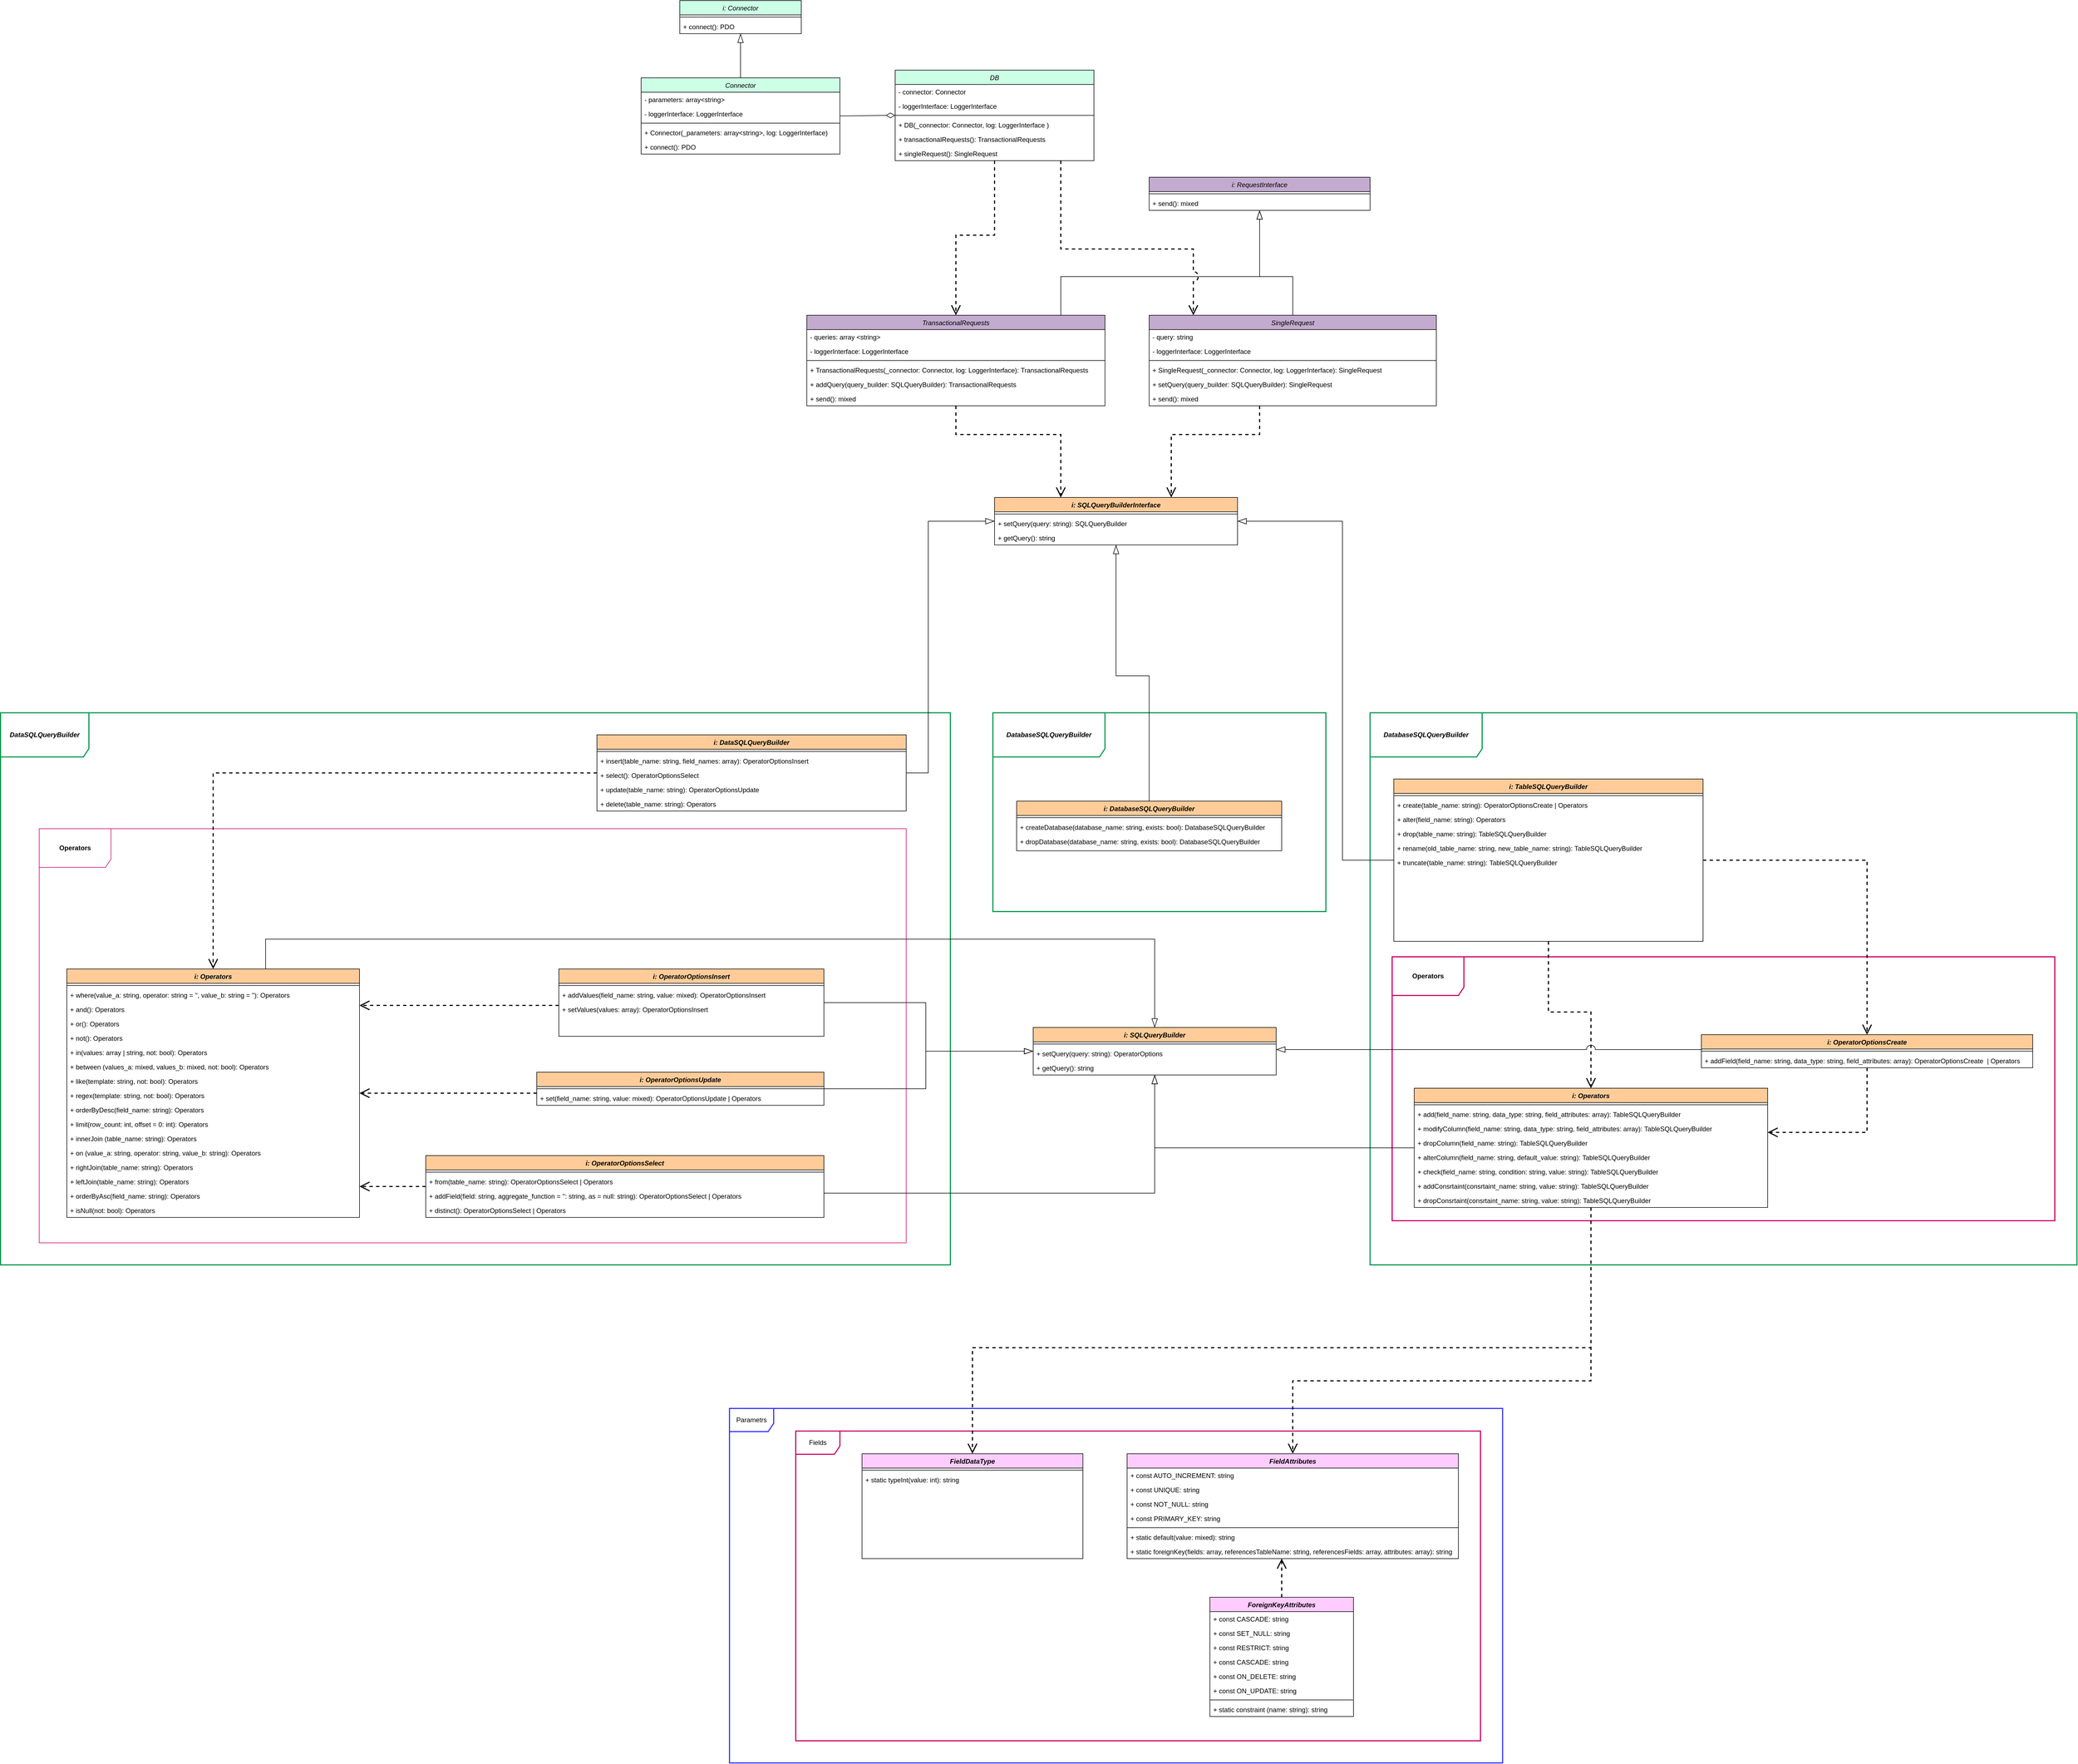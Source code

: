 <mxfile version="20.8.0" type="github">
  <diagram id="C5RBs43oDa-KdzZeNtuy" name="Page-1">
    <mxGraphModel dx="3878" dy="2407" grid="1" gridSize="10" guides="1" tooltips="1" connect="1" arrows="1" fold="1" page="1" pageScale="1" pageWidth="827" pageHeight="1169" math="0" shadow="0">
      <root>
        <mxCell id="WIyWlLk6GJQsqaUBKTNV-0" />
        <mxCell id="WIyWlLk6GJQsqaUBKTNV-1" parent="WIyWlLk6GJQsqaUBKTNV-0" />
        <mxCell id="WAiN5-q9JDeV7tkKnbZo-59" value="Parametrs" style="shape=umlFrame;whiteSpace=wrap;html=1;strokeColor=#3333FF;strokeWidth=2;width=80;height=42;" parent="WIyWlLk6GJQsqaUBKTNV-1" vertex="1">
          <mxGeometry x="-280" y="1900" width="1400" height="642" as="geometry" />
        </mxCell>
        <mxCell id="WAiN5-q9JDeV7tkKnbZo-60" value="Fields" style="shape=umlFrame;whiteSpace=wrap;html=1;strokeColor=#CC0066;strokeWidth=2;width=80;height=42;" parent="WIyWlLk6GJQsqaUBKTNV-1" vertex="1">
          <mxGeometry x="-160" y="1941" width="1240" height="561" as="geometry" />
        </mxCell>
        <mxCell id="WAiN5-q9JDeV7tkKnbZo-33" value="&lt;span style=&quot;font-style: italic; font-weight: 700;&quot;&gt;DatabaseSQLQueryBuilder&lt;/span&gt;" style="shape=umlFrame;whiteSpace=wrap;html=1;width=203;height=80;strokeWidth=2;strokeColor=#00994D;" parent="WIyWlLk6GJQsqaUBKTNV-1" vertex="1">
          <mxGeometry x="880" y="640" width="1280" height="1000" as="geometry" />
        </mxCell>
        <mxCell id="WAiN5-q9JDeV7tkKnbZo-46" value="&lt;b&gt;Operators&lt;/b&gt;" style="shape=umlFrame;whiteSpace=wrap;html=1;width=130;height=70;strokeWidth=2;strokeColor=#CC0066;" parent="WIyWlLk6GJQsqaUBKTNV-1" vertex="1">
          <mxGeometry x="920" y="1082" width="1200" height="478" as="geometry" />
        </mxCell>
        <mxCell id="WAiN5-q9JDeV7tkKnbZo-32" value="&lt;span style=&quot;font-style: italic; font-weight: 700;&quot;&gt;DatabaseSQLQueryBuilder&lt;/span&gt;" style="shape=umlFrame;whiteSpace=wrap;html=1;width=203;height=80;strokeWidth=2;strokeColor=#00994D;" parent="WIyWlLk6GJQsqaUBKTNV-1" vertex="1">
          <mxGeometry x="197" y="640" width="603" height="360" as="geometry" />
        </mxCell>
        <mxCell id="WAiN5-q9JDeV7tkKnbZo-31" value="&lt;span style=&quot;font-style: italic; font-weight: 700;&quot;&gt;DataSQLQueryBuilder&lt;/span&gt;" style="shape=umlFrame;whiteSpace=wrap;html=1;width=160;height=80;strokeWidth=2;strokeColor=#00994D;" parent="WIyWlLk6GJQsqaUBKTNV-1" vertex="1">
          <mxGeometry x="-1600" y="640" width="1720" height="1000" as="geometry" />
        </mxCell>
        <mxCell id="WAiN5-q9JDeV7tkKnbZo-30" value="&lt;b&gt;Operators&lt;/b&gt;" style="shape=umlFrame;whiteSpace=wrap;html=1;width=130;height=70;strokeWidth=1;strokeColor=#CC0066;" parent="WIyWlLk6GJQsqaUBKTNV-1" vertex="1">
          <mxGeometry x="-1530" y="850" width="1570" height="750" as="geometry" />
        </mxCell>
        <mxCell id="WAiN5-q9JDeV7tkKnbZo-80" style="edgeStyle=orthogonalEdgeStyle;rounded=0;jumpStyle=arc;jumpSize=16;orthogonalLoop=1;jettySize=auto;html=1;strokeColor=#000000;strokeWidth=1;endArrow=blockThin;endFill=0;endSize=14;" parent="WIyWlLk6GJQsqaUBKTNV-1" source="Jzhj4ECDjxH0V27W4Rqe-80" target="WAiN5-q9JDeV7tkKnbZo-76" edge="1">
          <mxGeometry x="1" y="-148" relative="1" as="geometry">
            <Array as="points">
              <mxPoint x="320" y="-150" />
              <mxPoint x="680" y="-150" />
            </Array>
            <mxPoint x="130" y="-78" as="offset" />
          </mxGeometry>
        </mxCell>
        <mxCell id="WAiN5-q9JDeV7tkKnbZo-114" style="edgeStyle=orthogonalEdgeStyle;rounded=0;jumpStyle=arc;jumpSize=16;orthogonalLoop=1;jettySize=auto;html=1;dashed=1;strokeColor=#000000;strokeWidth=2;endArrow=open;endFill=0;endSize=14;" parent="WIyWlLk6GJQsqaUBKTNV-1" source="Jzhj4ECDjxH0V27W4Rqe-80" target="Jzhj4ECDjxH0V27W4Rqe-112" edge="1">
          <mxGeometry relative="1" as="geometry">
            <Array as="points">
              <mxPoint x="130" y="136" />
              <mxPoint x="320" y="136" />
            </Array>
          </mxGeometry>
        </mxCell>
        <mxCell id="Jzhj4ECDjxH0V27W4Rqe-80" value="TransactionalRequests" style="swimlane;fontStyle=2;align=center;verticalAlign=top;childLayout=stackLayout;horizontal=1;startSize=26;horizontalStack=0;resizeParent=1;resizeLast=0;collapsible=1;marginBottom=0;rounded=0;shadow=0;strokeWidth=1;fillStyle=solid;fillColor=#C3ABD0;swimlaneFillColor=default;" parent="WIyWlLk6GJQsqaUBKTNV-1" vertex="1">
          <mxGeometry x="-140" y="-80" width="540" height="164" as="geometry">
            <mxRectangle x="230" y="140" width="160" height="26" as="alternateBounds" />
          </mxGeometry>
        </mxCell>
        <mxCell id="tA7eGr6Tu_hI6Z4IWmzg-4" value="- queries: array &lt;string&gt;" style="text;align=left;verticalAlign=top;spacingLeft=4;spacingRight=4;overflow=hidden;rotatable=0;points=[[0,0.5],[1,0.5]];portConstraint=eastwest;" vertex="1" parent="Jzhj4ECDjxH0V27W4Rqe-80">
          <mxGeometry y="26" width="540" height="26" as="geometry" />
        </mxCell>
        <mxCell id="tA7eGr6Tu_hI6Z4IWmzg-12" value="- loggerInterface: LoggerInterface " style="text;align=left;verticalAlign=top;spacingLeft=4;spacingRight=4;overflow=hidden;rotatable=0;points=[[0,0.5],[1,0.5]];portConstraint=eastwest;" vertex="1" parent="Jzhj4ECDjxH0V27W4Rqe-80">
          <mxGeometry y="52" width="540" height="26" as="geometry" />
        </mxCell>
        <mxCell id="Jzhj4ECDjxH0V27W4Rqe-82" value="" style="line;html=1;strokeWidth=1;align=left;verticalAlign=middle;spacingTop=-1;spacingLeft=3;spacingRight=3;rotatable=0;labelPosition=right;points=[];portConstraint=eastwest;" parent="Jzhj4ECDjxH0V27W4Rqe-80" vertex="1">
          <mxGeometry y="78" width="540" height="8" as="geometry" />
        </mxCell>
        <mxCell id="tA7eGr6Tu_hI6Z4IWmzg-2" value="+ TransactionalRequests(_connector: Connector, log: LoggerInterface): TransactionalRequests" style="text;align=left;verticalAlign=top;spacingLeft=4;spacingRight=4;overflow=hidden;rotatable=0;points=[[0,0.5],[1,0.5]];portConstraint=eastwest;" vertex="1" parent="Jzhj4ECDjxH0V27W4Rqe-80">
          <mxGeometry y="86" width="540" height="26" as="geometry" />
        </mxCell>
        <mxCell id="Jzhj4ECDjxH0V27W4Rqe-83" value="+ addQuery(query_builder: SQLQueryBuilder): TransactionalRequests" style="text;align=left;verticalAlign=top;spacingLeft=4;spacingRight=4;overflow=hidden;rotatable=0;points=[[0,0.5],[1,0.5]];portConstraint=eastwest;" parent="Jzhj4ECDjxH0V27W4Rqe-80" vertex="1">
          <mxGeometry y="112" width="540" height="26" as="geometry" />
        </mxCell>
        <mxCell id="tA7eGr6Tu_hI6Z4IWmzg-0" value="+ send(): mixed" style="text;align=left;verticalAlign=top;spacingLeft=4;spacingRight=4;overflow=hidden;rotatable=0;points=[[0,0.5],[1,0.5]];portConstraint=eastwest;" vertex="1" parent="Jzhj4ECDjxH0V27W4Rqe-80">
          <mxGeometry y="138" width="540" height="26" as="geometry" />
        </mxCell>
        <mxCell id="WAiN5-q9JDeV7tkKnbZo-81" style="edgeStyle=orthogonalEdgeStyle;rounded=0;jumpStyle=arc;jumpSize=16;orthogonalLoop=1;jettySize=auto;html=1;strokeColor=#000000;strokeWidth=1;endArrow=blockThin;endFill=0;endSize=14;" parent="WIyWlLk6GJQsqaUBKTNV-1" source="Jzhj4ECDjxH0V27W4Rqe-87" target="WAiN5-q9JDeV7tkKnbZo-76" edge="1">
          <mxGeometry relative="1" as="geometry">
            <Array as="points">
              <mxPoint x="740" y="-150" />
              <mxPoint x="680" y="-150" />
            </Array>
          </mxGeometry>
        </mxCell>
        <mxCell id="WAiN5-q9JDeV7tkKnbZo-115" style="edgeStyle=orthogonalEdgeStyle;rounded=0;jumpStyle=arc;jumpSize=16;orthogonalLoop=1;jettySize=auto;html=1;dashed=1;strokeColor=#000000;strokeWidth=2;endArrow=open;endFill=0;endSize=14;" parent="WIyWlLk6GJQsqaUBKTNV-1" source="Jzhj4ECDjxH0V27W4Rqe-87" target="Jzhj4ECDjxH0V27W4Rqe-112" edge="1">
          <mxGeometry relative="1" as="geometry">
            <Array as="points">
              <mxPoint x="680" y="136" />
              <mxPoint x="520" y="136" />
            </Array>
          </mxGeometry>
        </mxCell>
        <mxCell id="Jzhj4ECDjxH0V27W4Rqe-87" value="SingleRequest" style="swimlane;fontStyle=2;align=center;verticalAlign=top;childLayout=stackLayout;horizontal=1;startSize=26;horizontalStack=0;resizeParent=1;resizeLast=0;collapsible=1;marginBottom=0;rounded=0;shadow=0;strokeWidth=1;fillStyle=solid;fillColor=#C3ABD0;swimlaneFillColor=default;" parent="WIyWlLk6GJQsqaUBKTNV-1" vertex="1">
          <mxGeometry x="480" y="-80" width="520" height="164" as="geometry">
            <mxRectangle x="230" y="140" width="160" height="26" as="alternateBounds" />
          </mxGeometry>
        </mxCell>
        <mxCell id="tA7eGr6Tu_hI6Z4IWmzg-5" value="- query: string" style="text;align=left;verticalAlign=top;spacingLeft=4;spacingRight=4;overflow=hidden;rotatable=0;points=[[0,0.5],[1,0.5]];portConstraint=eastwest;" vertex="1" parent="Jzhj4ECDjxH0V27W4Rqe-87">
          <mxGeometry y="26" width="520" height="26" as="geometry" />
        </mxCell>
        <mxCell id="tA7eGr6Tu_hI6Z4IWmzg-13" value="- loggerInterface: LoggerInterface " style="text;align=left;verticalAlign=top;spacingLeft=4;spacingRight=4;overflow=hidden;rotatable=0;points=[[0,0.5],[1,0.5]];portConstraint=eastwest;" vertex="1" parent="Jzhj4ECDjxH0V27W4Rqe-87">
          <mxGeometry y="52" width="520" height="26" as="geometry" />
        </mxCell>
        <mxCell id="Jzhj4ECDjxH0V27W4Rqe-89" value="" style="line;html=1;strokeWidth=1;align=left;verticalAlign=middle;spacingTop=-1;spacingLeft=3;spacingRight=3;rotatable=0;labelPosition=right;points=[];portConstraint=eastwest;" parent="Jzhj4ECDjxH0V27W4Rqe-87" vertex="1">
          <mxGeometry y="78" width="520" height="8" as="geometry" />
        </mxCell>
        <mxCell id="tA7eGr6Tu_hI6Z4IWmzg-3" value="+ SingleRequest(_connector: Connector, log: LoggerInterface): SingleRequest" style="text;align=left;verticalAlign=top;spacingLeft=4;spacingRight=4;overflow=hidden;rotatable=0;points=[[0,0.5],[1,0.5]];portConstraint=eastwest;" vertex="1" parent="Jzhj4ECDjxH0V27W4Rqe-87">
          <mxGeometry y="86" width="520" height="26" as="geometry" />
        </mxCell>
        <mxCell id="Jzhj4ECDjxH0V27W4Rqe-90" value="+ setQuery(query_builder: SQLQueryBuilder): SingleRequest" style="text;align=left;verticalAlign=top;spacingLeft=4;spacingRight=4;overflow=hidden;rotatable=0;points=[[0,0.5],[1,0.5]];portConstraint=eastwest;" parent="Jzhj4ECDjxH0V27W4Rqe-87" vertex="1">
          <mxGeometry y="112" width="520" height="26" as="geometry" />
        </mxCell>
        <mxCell id="tA7eGr6Tu_hI6Z4IWmzg-1" value="+ send(): mixed" style="text;align=left;verticalAlign=top;spacingLeft=4;spacingRight=4;overflow=hidden;rotatable=0;points=[[0,0.5],[1,0.5]];portConstraint=eastwest;" vertex="1" parent="Jzhj4ECDjxH0V27W4Rqe-87">
          <mxGeometry y="138" width="520" height="26" as="geometry" />
        </mxCell>
        <mxCell id="WAiN5-q9JDeV7tkKnbZo-65" style="edgeStyle=orthogonalEdgeStyle;rounded=0;orthogonalLoop=1;jettySize=auto;html=1;strokeWidth=1;endArrow=blockThin;endFill=0;endSize=14;jumpStyle=arc;jumpSize=16;" parent="WIyWlLk6GJQsqaUBKTNV-1" source="Jzhj4ECDjxH0V27W4Rqe-106" target="Jzhj4ECDjxH0V27W4Rqe-112" edge="1">
          <mxGeometry relative="1" as="geometry">
            <Array as="points">
              <mxPoint x="80" y="749" />
              <mxPoint x="80" y="293" />
            </Array>
          </mxGeometry>
        </mxCell>
        <mxCell id="WAiN5-q9JDeV7tkKnbZo-99" style="edgeStyle=orthogonalEdgeStyle;rounded=0;jumpStyle=arc;jumpSize=16;orthogonalLoop=1;jettySize=auto;html=1;strokeColor=#000000;strokeWidth=2;endArrow=open;endFill=0;endSize=14;dashed=1;" parent="WIyWlLk6GJQsqaUBKTNV-1" source="Jzhj4ECDjxH0V27W4Rqe-106" target="btSzxbVB9oNvJOBYR2sH-74" edge="1">
          <mxGeometry relative="1" as="geometry" />
        </mxCell>
        <mxCell id="Jzhj4ECDjxH0V27W4Rqe-106" value="i: DataSQLQueryBuilder" style="swimlane;fontStyle=3;align=center;verticalAlign=top;childLayout=stackLayout;horizontal=1;startSize=26;horizontalStack=0;resizeParent=1;resizeLast=0;collapsible=1;marginBottom=0;rounded=0;shadow=0;strokeWidth=1;fillStyle=solid;fillColor=#FFCC99;swimlaneFillColor=default;" parent="WIyWlLk6GJQsqaUBKTNV-1" vertex="1">
          <mxGeometry x="-520" y="680" width="560" height="138" as="geometry">
            <mxRectangle x="230" y="140" width="160" height="26" as="alternateBounds" />
          </mxGeometry>
        </mxCell>
        <mxCell id="Jzhj4ECDjxH0V27W4Rqe-107" value="" style="line;html=1;strokeWidth=1;align=left;verticalAlign=middle;spacingTop=-1;spacingLeft=3;spacingRight=3;rotatable=0;labelPosition=right;points=[];portConstraint=eastwest;" parent="Jzhj4ECDjxH0V27W4Rqe-106" vertex="1">
          <mxGeometry y="26" width="560" height="8" as="geometry" />
        </mxCell>
        <mxCell id="btSzxbVB9oNvJOBYR2sH-99" value="+ insert(table_name: string, field_names: array): OperatorOptionsInsert" style="text;align=left;verticalAlign=top;spacingLeft=4;spacingRight=4;overflow=hidden;rotatable=0;points=[[0,0.5],[1,0.5]];portConstraint=eastwest;" parent="Jzhj4ECDjxH0V27W4Rqe-106" vertex="1">
          <mxGeometry y="34" width="560" height="26" as="geometry" />
        </mxCell>
        <mxCell id="Jzhj4ECDjxH0V27W4Rqe-109" value="+ select(): OperatorOptionsSelect" style="text;align=left;verticalAlign=top;spacingLeft=4;spacingRight=4;overflow=hidden;rotatable=0;points=[[0,0.5],[1,0.5]];portConstraint=eastwest;" parent="Jzhj4ECDjxH0V27W4Rqe-106" vertex="1">
          <mxGeometry y="60" width="560" height="26" as="geometry" />
        </mxCell>
        <mxCell id="btSzxbVB9oNvJOBYR2sH-103" value="+ update(table_name: string): OperatorOptionsUpdate" style="text;align=left;verticalAlign=top;spacingLeft=4;spacingRight=4;overflow=hidden;rotatable=0;points=[[0,0.5],[1,0.5]];portConstraint=eastwest;" parent="Jzhj4ECDjxH0V27W4Rqe-106" vertex="1">
          <mxGeometry y="86" width="560" height="26" as="geometry" />
        </mxCell>
        <mxCell id="Jzhj4ECDjxH0V27W4Rqe-111" value="+ delete(table_name: string): Operators" style="text;align=left;verticalAlign=top;spacingLeft=4;spacingRight=4;overflow=hidden;rotatable=0;points=[[0,0.5],[1,0.5]];portConstraint=eastwest;" parent="Jzhj4ECDjxH0V27W4Rqe-106" vertex="1">
          <mxGeometry y="112" width="560" height="26" as="geometry" />
        </mxCell>
        <mxCell id="Jzhj4ECDjxH0V27W4Rqe-112" value="i: SQLQueryBuilderInterface" style="swimlane;fontStyle=3;align=center;verticalAlign=top;childLayout=stackLayout;horizontal=1;startSize=26;horizontalStack=0;resizeParent=1;resizeLast=0;collapsible=1;marginBottom=0;rounded=0;shadow=0;strokeWidth=1;fillStyle=solid;fillColor=#FFCC99;swimlaneFillColor=default;" parent="WIyWlLk6GJQsqaUBKTNV-1" vertex="1">
          <mxGeometry x="200" y="250" width="440" height="86" as="geometry">
            <mxRectangle x="230" y="140" width="160" height="26" as="alternateBounds" />
          </mxGeometry>
        </mxCell>
        <mxCell id="Jzhj4ECDjxH0V27W4Rqe-113" value="" style="line;html=1;strokeWidth=1;align=left;verticalAlign=middle;spacingTop=-1;spacingLeft=3;spacingRight=3;rotatable=0;labelPosition=right;points=[];portConstraint=eastwest;" parent="Jzhj4ECDjxH0V27W4Rqe-112" vertex="1">
          <mxGeometry y="26" width="440" height="8" as="geometry" />
        </mxCell>
        <mxCell id="Jzhj4ECDjxH0V27W4Rqe-114" value="+ setQuery(query: string): SQLQueryBuilder" style="text;align=left;verticalAlign=top;spacingLeft=4;spacingRight=4;overflow=hidden;rotatable=0;points=[[0,0.5],[1,0.5]];portConstraint=eastwest;" parent="Jzhj4ECDjxH0V27W4Rqe-112" vertex="1">
          <mxGeometry y="34" width="440" height="26" as="geometry" />
        </mxCell>
        <mxCell id="Jzhj4ECDjxH0V27W4Rqe-115" value="+ getQuery(): string" style="text;align=left;verticalAlign=top;spacingLeft=4;spacingRight=4;overflow=hidden;rotatable=0;points=[[0,0.5],[1,0.5]];portConstraint=eastwest;" parent="Jzhj4ECDjxH0V27W4Rqe-112" vertex="1">
          <mxGeometry y="60" width="440" height="26" as="geometry" />
        </mxCell>
        <mxCell id="WAiN5-q9JDeV7tkKnbZo-71" style="edgeStyle=orthogonalEdgeStyle;rounded=0;jumpStyle=arc;jumpSize=16;orthogonalLoop=1;jettySize=auto;html=1;strokeColor=#000000;strokeWidth=1;endArrow=blockThin;endFill=0;endSize=14;" parent="WIyWlLk6GJQsqaUBKTNV-1" source="Jzhj4ECDjxH0V27W4Rqe-116" target="Jzhj4ECDjxH0V27W4Rqe-112" edge="1">
          <mxGeometry relative="1" as="geometry">
            <Array as="points">
              <mxPoint x="830" y="907" />
              <mxPoint x="830" y="293" />
            </Array>
          </mxGeometry>
        </mxCell>
        <mxCell id="WAiN5-q9JDeV7tkKnbZo-104" style="edgeStyle=orthogonalEdgeStyle;rounded=0;jumpStyle=arc;jumpSize=16;orthogonalLoop=1;jettySize=auto;html=1;dashed=1;strokeColor=#000000;strokeWidth=2;endArrow=open;endFill=0;endSize=14;" parent="WIyWlLk6GJQsqaUBKTNV-1" source="Jzhj4ECDjxH0V27W4Rqe-116" target="WAiN5-q9JDeV7tkKnbZo-47" edge="1">
          <mxGeometry relative="1" as="geometry">
            <Array as="points">
              <mxPoint x="1780" y="907" />
            </Array>
          </mxGeometry>
        </mxCell>
        <mxCell id="WAiN5-q9JDeV7tkKnbZo-105" style="edgeStyle=orthogonalEdgeStyle;rounded=0;jumpStyle=arc;jumpSize=16;orthogonalLoop=1;jettySize=auto;html=1;entryX=0.5;entryY=0;entryDx=0;entryDy=0;dashed=1;strokeColor=#000000;strokeWidth=2;endArrow=open;endFill=0;endSize=14;" parent="WIyWlLk6GJQsqaUBKTNV-1" source="Jzhj4ECDjxH0V27W4Rqe-116" target="WAiN5-q9JDeV7tkKnbZo-34" edge="1">
          <mxGeometry relative="1" as="geometry" />
        </mxCell>
        <mxCell id="Jzhj4ECDjxH0V27W4Rqe-116" value="i: TableSQLQueryBuilder" style="swimlane;fontStyle=3;align=center;verticalAlign=top;childLayout=stackLayout;horizontal=1;startSize=26;horizontalStack=0;resizeParent=1;resizeLast=0;collapsible=1;marginBottom=0;rounded=0;shadow=0;strokeWidth=1;fillStyle=solid;fillColor=#FFCC99;swimlaneFillColor=default;" parent="WIyWlLk6GJQsqaUBKTNV-1" vertex="1">
          <mxGeometry x="923" y="760" width="560" height="294" as="geometry">
            <mxRectangle x="230" y="140" width="160" height="26" as="alternateBounds" />
          </mxGeometry>
        </mxCell>
        <mxCell id="Jzhj4ECDjxH0V27W4Rqe-117" value="" style="line;html=1;strokeWidth=1;align=left;verticalAlign=middle;spacingTop=-1;spacingLeft=3;spacingRight=3;rotatable=0;labelPosition=right;points=[];portConstraint=eastwest;" parent="Jzhj4ECDjxH0V27W4Rqe-116" vertex="1">
          <mxGeometry y="26" width="560" height="8" as="geometry" />
        </mxCell>
        <mxCell id="Jzhj4ECDjxH0V27W4Rqe-118" value="+ create(table_name: string): OperatorOptionsCreate | Operators" style="text;align=left;verticalAlign=top;spacingLeft=4;spacingRight=4;overflow=hidden;rotatable=0;points=[[0,0.5],[1,0.5]];portConstraint=eastwest;" parent="Jzhj4ECDjxH0V27W4Rqe-116" vertex="1">
          <mxGeometry y="34" width="560" height="26" as="geometry" />
        </mxCell>
        <mxCell id="Jzhj4ECDjxH0V27W4Rqe-122" value="+ alter(field_name: string): Operators" style="text;align=left;verticalAlign=top;spacingLeft=4;spacingRight=4;overflow=hidden;rotatable=0;points=[[0,0.5],[1,0.5]];portConstraint=eastwest;" parent="Jzhj4ECDjxH0V27W4Rqe-116" vertex="1">
          <mxGeometry y="60" width="560" height="26" as="geometry" />
        </mxCell>
        <mxCell id="Jzhj4ECDjxH0V27W4Rqe-121" value="+ drop(table_name: string): TableSQLQueryBuilder" style="text;align=left;verticalAlign=top;spacingLeft=4;spacingRight=4;overflow=hidden;rotatable=0;points=[[0,0.5],[1,0.5]];portConstraint=eastwest;fillColor=none;" parent="Jzhj4ECDjxH0V27W4Rqe-116" vertex="1">
          <mxGeometry y="86" width="560" height="26" as="geometry" />
        </mxCell>
        <mxCell id="WAiN5-q9JDeV7tkKnbZo-51" value="+ rename(old_table_name: string, new_table_name: string): TableSQLQueryBuilder" style="text;align=left;verticalAlign=top;spacingLeft=4;spacingRight=4;overflow=hidden;rotatable=0;points=[[0,0.5],[1,0.5]];portConstraint=eastwest;fillColor=none;" parent="Jzhj4ECDjxH0V27W4Rqe-116" vertex="1">
          <mxGeometry y="112" width="560" height="26" as="geometry" />
        </mxCell>
        <mxCell id="Jzhj4ECDjxH0V27W4Rqe-120" value="+ truncate(table_name: string): TableSQLQueryBuilder" style="text;align=left;verticalAlign=top;spacingLeft=4;spacingRight=4;overflow=hidden;rotatable=0;points=[[0,0.5],[1,0.5]];portConstraint=eastwest;" parent="Jzhj4ECDjxH0V27W4Rqe-116" vertex="1">
          <mxGeometry y="138" width="560" height="26" as="geometry" />
        </mxCell>
        <mxCell id="WAiN5-q9JDeV7tkKnbZo-70" style="edgeStyle=orthogonalEdgeStyle;rounded=0;jumpStyle=arc;jumpSize=16;orthogonalLoop=1;jettySize=auto;html=1;strokeColor=#000000;strokeWidth=1;endArrow=blockThin;endFill=0;endSize=14;" parent="WIyWlLk6GJQsqaUBKTNV-1" source="Jzhj4ECDjxH0V27W4Rqe-128" target="Jzhj4ECDjxH0V27W4Rqe-112" edge="1">
          <mxGeometry relative="1" as="geometry" />
        </mxCell>
        <mxCell id="Jzhj4ECDjxH0V27W4Rqe-128" value="i: DatabaseSQLQueryBuilder" style="swimlane;fontStyle=3;align=center;verticalAlign=top;childLayout=stackLayout;horizontal=1;startSize=26;horizontalStack=0;resizeParent=1;resizeLast=0;collapsible=1;marginBottom=0;rounded=0;shadow=0;strokeWidth=1;fillStyle=solid;fillColor=#FFCC99;swimlaneFillColor=default;" parent="WIyWlLk6GJQsqaUBKTNV-1" vertex="1">
          <mxGeometry x="240" y="800" width="480" height="90" as="geometry">
            <mxRectangle x="230" y="140" width="160" height="26" as="alternateBounds" />
          </mxGeometry>
        </mxCell>
        <mxCell id="Jzhj4ECDjxH0V27W4Rqe-129" value="" style="line;html=1;strokeWidth=1;align=left;verticalAlign=middle;spacingTop=-1;spacingLeft=3;spacingRight=3;rotatable=0;labelPosition=right;points=[];portConstraint=eastwest;" parent="Jzhj4ECDjxH0V27W4Rqe-128" vertex="1">
          <mxGeometry y="26" width="480" height="8" as="geometry" />
        </mxCell>
        <mxCell id="Jzhj4ECDjxH0V27W4Rqe-130" value="+ createDatabase(database_name: string, exists: bool): DatabaseSQLQueryBuilder" style="text;align=left;verticalAlign=top;spacingLeft=4;spacingRight=4;overflow=hidden;rotatable=0;points=[[0,0.5],[1,0.5]];portConstraint=eastwest;" parent="Jzhj4ECDjxH0V27W4Rqe-128" vertex="1">
          <mxGeometry y="34" width="480" height="26" as="geometry" />
        </mxCell>
        <mxCell id="Jzhj4ECDjxH0V27W4Rqe-131" value="+ dropDatabase(database_name: string, exists: bool): DatabaseSQLQueryBuilder" style="text;align=left;verticalAlign=top;spacingLeft=4;spacingRight=4;overflow=hidden;rotatable=0;points=[[0,0.5],[1,0.5]];portConstraint=eastwest;" parent="Jzhj4ECDjxH0V27W4Rqe-128" vertex="1">
          <mxGeometry y="60" width="480" height="26" as="geometry" />
        </mxCell>
        <mxCell id="Jzhj4ECDjxH0V27W4Rqe-132" value="FieldAttributes" style="swimlane;fontStyle=3;align=center;verticalAlign=top;childLayout=stackLayout;horizontal=1;startSize=26;horizontalStack=0;resizeParent=1;resizeLast=0;collapsible=1;marginBottom=0;rounded=0;shadow=0;strokeWidth=1;fillStyle=solid;fillColor=#FFCCFF;swimlaneFillColor=default;" parent="WIyWlLk6GJQsqaUBKTNV-1" vertex="1">
          <mxGeometry x="440" y="1982" width="600" height="190" as="geometry">
            <mxRectangle x="230" y="140" width="160" height="26" as="alternateBounds" />
          </mxGeometry>
        </mxCell>
        <mxCell id="Jzhj4ECDjxH0V27W4Rqe-133" value="+ const AUTO_INCREMENT: string" style="text;align=left;verticalAlign=top;spacingLeft=4;spacingRight=4;overflow=hidden;rotatable=0;points=[[0,0.5],[1,0.5]];portConstraint=eastwest;" parent="Jzhj4ECDjxH0V27W4Rqe-132" vertex="1">
          <mxGeometry y="26" width="600" height="26" as="geometry" />
        </mxCell>
        <mxCell id="Jzhj4ECDjxH0V27W4Rqe-134" value="+ const UNIQUE: string" style="text;align=left;verticalAlign=top;spacingLeft=4;spacingRight=4;overflow=hidden;rotatable=0;points=[[0,0.5],[1,0.5]];portConstraint=eastwest;" parent="Jzhj4ECDjxH0V27W4Rqe-132" vertex="1">
          <mxGeometry y="52" width="600" height="26" as="geometry" />
        </mxCell>
        <mxCell id="Jzhj4ECDjxH0V27W4Rqe-135" value="+ const NOT_NULL: string" style="text;align=left;verticalAlign=top;spacingLeft=4;spacingRight=4;overflow=hidden;rotatable=0;points=[[0,0.5],[1,0.5]];portConstraint=eastwest;" parent="Jzhj4ECDjxH0V27W4Rqe-132" vertex="1">
          <mxGeometry y="78" width="600" height="26" as="geometry" />
        </mxCell>
        <mxCell id="Jzhj4ECDjxH0V27W4Rqe-136" value="+ const PRIMARY_KEY: string" style="text;align=left;verticalAlign=top;spacingLeft=4;spacingRight=4;overflow=hidden;rotatable=0;points=[[0,0.5],[1,0.5]];portConstraint=eastwest;" parent="Jzhj4ECDjxH0V27W4Rqe-132" vertex="1">
          <mxGeometry y="104" width="600" height="26" as="geometry" />
        </mxCell>
        <mxCell id="Jzhj4ECDjxH0V27W4Rqe-137" value="" style="line;html=1;strokeWidth=1;align=left;verticalAlign=middle;spacingTop=-1;spacingLeft=3;spacingRight=3;rotatable=0;labelPosition=right;points=[];portConstraint=eastwest;" parent="Jzhj4ECDjxH0V27W4Rqe-132" vertex="1">
          <mxGeometry y="130" width="600" height="8" as="geometry" />
        </mxCell>
        <mxCell id="Jzhj4ECDjxH0V27W4Rqe-138" value="+ static default(value: mixed): string" style="text;align=left;verticalAlign=top;spacingLeft=4;spacingRight=4;overflow=hidden;rotatable=0;points=[[0,0.5],[1,0.5]];portConstraint=eastwest;" parent="Jzhj4ECDjxH0V27W4Rqe-132" vertex="1">
          <mxGeometry y="138" width="600" height="26" as="geometry" />
        </mxCell>
        <mxCell id="btSzxbVB9oNvJOBYR2sH-6" value="+ static foreignKey(fields: array, referencesTableName: string, referencesFields: array, attributes: array): string" style="text;align=left;verticalAlign=top;spacingLeft=4;spacingRight=4;overflow=hidden;rotatable=0;points=[[0,0.5],[1,0.5]];portConstraint=eastwest;" parent="Jzhj4ECDjxH0V27W4Rqe-132" vertex="1">
          <mxGeometry y="164" width="600" height="26" as="geometry" />
        </mxCell>
        <mxCell id="Jzhj4ECDjxH0V27W4Rqe-139" value="FieldDataType" style="swimlane;fontStyle=3;align=center;verticalAlign=top;childLayout=stackLayout;horizontal=1;startSize=26;horizontalStack=0;resizeParent=1;resizeLast=0;collapsible=1;marginBottom=0;rounded=0;shadow=0;strokeWidth=1;fillStyle=solid;fillColor=#FFCCFF;swimlaneFillColor=default;" parent="WIyWlLk6GJQsqaUBKTNV-1" vertex="1">
          <mxGeometry x="-40" y="1982" width="400" height="190" as="geometry">
            <mxRectangle x="230" y="140" width="160" height="26" as="alternateBounds" />
          </mxGeometry>
        </mxCell>
        <mxCell id="Jzhj4ECDjxH0V27W4Rqe-140" value="" style="line;html=1;strokeWidth=1;align=left;verticalAlign=middle;spacingTop=-1;spacingLeft=3;spacingRight=3;rotatable=0;labelPosition=right;points=[];portConstraint=eastwest;" parent="Jzhj4ECDjxH0V27W4Rqe-139" vertex="1">
          <mxGeometry y="26" width="400" height="8" as="geometry" />
        </mxCell>
        <mxCell id="Jzhj4ECDjxH0V27W4Rqe-141" value="+ static typeInt(value: int): string" style="text;align=left;verticalAlign=top;spacingLeft=4;spacingRight=4;overflow=hidden;rotatable=0;points=[[0,0.5],[1,0.5]];portConstraint=eastwest;" parent="Jzhj4ECDjxH0V27W4Rqe-139" vertex="1">
          <mxGeometry y="34" width="400" height="26" as="geometry" />
        </mxCell>
        <mxCell id="btSzxbVB9oNvJOBYR2sH-25" style="edgeStyle=orthogonalEdgeStyle;rounded=0;jumpSize=6;orthogonalLoop=1;jettySize=auto;html=1;dashed=1;strokeWidth=2;endArrow=open;endFill=0;endSize=14;targetPerimeterSpacing=0;" parent="WIyWlLk6GJQsqaUBKTNV-1" source="btSzxbVB9oNvJOBYR2sH-8" target="Jzhj4ECDjxH0V27W4Rqe-132" edge="1">
          <mxGeometry relative="1" as="geometry">
            <Array as="points">
              <mxPoint x="710" y="1992" />
              <mxPoint x="710" y="1992" />
            </Array>
          </mxGeometry>
        </mxCell>
        <mxCell id="btSzxbVB9oNvJOBYR2sH-8" value="ForeignKeyAttributes" style="swimlane;fontStyle=3;align=center;verticalAlign=top;childLayout=stackLayout;horizontal=1;startSize=26;horizontalStack=0;resizeParent=1;resizeLast=0;collapsible=1;marginBottom=0;rounded=0;shadow=0;strokeWidth=1;fillStyle=solid;fillColor=#FFCCFF;swimlaneFillColor=default;" parent="WIyWlLk6GJQsqaUBKTNV-1" vertex="1">
          <mxGeometry x="590" y="2242" width="260" height="216" as="geometry">
            <mxRectangle x="230" y="140" width="160" height="26" as="alternateBounds" />
          </mxGeometry>
        </mxCell>
        <mxCell id="btSzxbVB9oNvJOBYR2sH-22" value="+ const CASCADE: string" style="text;align=left;verticalAlign=top;spacingLeft=4;spacingRight=4;overflow=hidden;rotatable=0;points=[[0,0.5],[1,0.5]];portConstraint=eastwest;" parent="btSzxbVB9oNvJOBYR2sH-8" vertex="1">
          <mxGeometry y="26" width="260" height="26" as="geometry" />
        </mxCell>
        <mxCell id="btSzxbVB9oNvJOBYR2sH-20" value="+ const SET_NULL: string" style="text;align=left;verticalAlign=top;spacingLeft=4;spacingRight=4;overflow=hidden;rotatable=0;points=[[0,0.5],[1,0.5]];portConstraint=eastwest;" parent="btSzxbVB9oNvJOBYR2sH-8" vertex="1">
          <mxGeometry y="52" width="260" height="26" as="geometry" />
        </mxCell>
        <mxCell id="btSzxbVB9oNvJOBYR2sH-21" value="+ const RESTRICT: string" style="text;align=left;verticalAlign=top;spacingLeft=4;spacingRight=4;overflow=hidden;rotatable=0;points=[[0,0.5],[1,0.5]];portConstraint=eastwest;" parent="btSzxbVB9oNvJOBYR2sH-8" vertex="1">
          <mxGeometry y="78" width="260" height="26" as="geometry" />
        </mxCell>
        <mxCell id="btSzxbVB9oNvJOBYR2sH-19" value="+ const CASCADE: string" style="text;align=left;verticalAlign=top;spacingLeft=4;spacingRight=4;overflow=hidden;rotatable=0;points=[[0,0.5],[1,0.5]];portConstraint=eastwest;" parent="btSzxbVB9oNvJOBYR2sH-8" vertex="1">
          <mxGeometry y="104" width="260" height="26" as="geometry" />
        </mxCell>
        <mxCell id="btSzxbVB9oNvJOBYR2sH-17" value="+ const ON_DELETE: string" style="text;align=left;verticalAlign=top;spacingLeft=4;spacingRight=4;overflow=hidden;rotatable=0;points=[[0,0.5],[1,0.5]];portConstraint=eastwest;" parent="btSzxbVB9oNvJOBYR2sH-8" vertex="1">
          <mxGeometry y="130" width="260" height="26" as="geometry" />
        </mxCell>
        <mxCell id="btSzxbVB9oNvJOBYR2sH-26" value="+ const ON_UPDATE: string" style="text;align=left;verticalAlign=top;spacingLeft=4;spacingRight=4;overflow=hidden;rotatable=0;points=[[0,0.5],[1,0.5]];portConstraint=eastwest;" parent="btSzxbVB9oNvJOBYR2sH-8" vertex="1">
          <mxGeometry y="156" width="260" height="26" as="geometry" />
        </mxCell>
        <mxCell id="btSzxbVB9oNvJOBYR2sH-13" value="" style="line;html=1;strokeWidth=1;align=left;verticalAlign=middle;spacingTop=-1;spacingLeft=3;spacingRight=3;rotatable=0;labelPosition=right;points=[];portConstraint=eastwest;" parent="btSzxbVB9oNvJOBYR2sH-8" vertex="1">
          <mxGeometry y="182" width="260" height="8" as="geometry" />
        </mxCell>
        <mxCell id="btSzxbVB9oNvJOBYR2sH-16" value="+ static constraint (name: string): string" style="text;align=left;verticalAlign=top;spacingLeft=4;spacingRight=4;overflow=hidden;rotatable=0;points=[[0,0.5],[1,0.5]];portConstraint=eastwest;" parent="btSzxbVB9oNvJOBYR2sH-8" vertex="1">
          <mxGeometry y="190" width="260" height="26" as="geometry" />
        </mxCell>
        <mxCell id="WAiN5-q9JDeV7tkKnbZo-138" style="edgeStyle=orthogonalEdgeStyle;rounded=0;jumpStyle=arc;jumpSize=16;orthogonalLoop=1;jettySize=auto;html=1;strokeColor=#000000;strokeWidth=2;endArrow=open;endFill=0;endSize=14;dashed=1;" parent="WIyWlLk6GJQsqaUBKTNV-1" source="btSzxbVB9oNvJOBYR2sH-29" target="Jzhj4ECDjxH0V27W4Rqe-80" edge="1">
          <mxGeometry relative="1" as="geometry" />
        </mxCell>
        <mxCell id="WAiN5-q9JDeV7tkKnbZo-139" style="edgeStyle=orthogonalEdgeStyle;rounded=0;jumpStyle=arc;jumpSize=16;orthogonalLoop=1;jettySize=auto;html=1;dashed=1;strokeColor=#000000;strokeWidth=2;endArrow=open;endFill=0;endSize=14;" parent="WIyWlLk6GJQsqaUBKTNV-1" source="btSzxbVB9oNvJOBYR2sH-29" target="Jzhj4ECDjxH0V27W4Rqe-87" edge="1">
          <mxGeometry relative="1" as="geometry">
            <Array as="points">
              <mxPoint x="320" y="-200" />
              <mxPoint x="560" y="-200" />
            </Array>
          </mxGeometry>
        </mxCell>
        <mxCell id="btSzxbVB9oNvJOBYR2sH-29" value="DB" style="swimlane;fontStyle=2;align=center;verticalAlign=top;childLayout=stackLayout;horizontal=1;startSize=26;horizontalStack=0;resizeParent=1;resizeLast=0;collapsible=1;marginBottom=0;rounded=0;shadow=0;strokeWidth=1;fillStyle=solid;fillColor=#CCFFE6;swimlaneFillColor=default;" parent="WIyWlLk6GJQsqaUBKTNV-1" vertex="1">
          <mxGeometry x="20" y="-524" width="360" height="164" as="geometry">
            <mxRectangle x="230" y="140" width="160" height="26" as="alternateBounds" />
          </mxGeometry>
        </mxCell>
        <mxCell id="btSzxbVB9oNvJOBYR2sH-30" value="- connector: Connector" style="text;align=left;verticalAlign=top;spacingLeft=4;spacingRight=4;overflow=hidden;rotatable=0;points=[[0,0.5],[1,0.5]];portConstraint=eastwest;" parent="btSzxbVB9oNvJOBYR2sH-29" vertex="1">
          <mxGeometry y="26" width="360" height="26" as="geometry" />
        </mxCell>
        <mxCell id="btSzxbVB9oNvJOBYR2sH-31" value="- loggerInterface: LoggerInterface " style="text;align=left;verticalAlign=top;spacingLeft=4;spacingRight=4;overflow=hidden;rotatable=0;points=[[0,0.5],[1,0.5]];portConstraint=eastwest;" parent="btSzxbVB9oNvJOBYR2sH-29" vertex="1">
          <mxGeometry y="52" width="360" height="26" as="geometry" />
        </mxCell>
        <mxCell id="btSzxbVB9oNvJOBYR2sH-33" value="" style="line;html=1;strokeWidth=1;align=left;verticalAlign=middle;spacingTop=-1;spacingLeft=3;spacingRight=3;rotatable=0;labelPosition=right;points=[];portConstraint=eastwest;" parent="btSzxbVB9oNvJOBYR2sH-29" vertex="1">
          <mxGeometry y="78" width="360" height="8" as="geometry" />
        </mxCell>
        <mxCell id="btSzxbVB9oNvJOBYR2sH-34" value="+ DB(_connector: Connector, log: LoggerInterface )" style="text;align=left;verticalAlign=top;spacingLeft=4;spacingRight=4;overflow=hidden;rotatable=0;points=[[0,0.5],[1,0.5]];portConstraint=eastwest;" parent="btSzxbVB9oNvJOBYR2sH-29" vertex="1">
          <mxGeometry y="86" width="360" height="26" as="geometry" />
        </mxCell>
        <mxCell id="btSzxbVB9oNvJOBYR2sH-72" value="+ transactionalRequests(): TransactionalRequests" style="text;align=left;verticalAlign=top;spacingLeft=4;spacingRight=4;overflow=hidden;rotatable=0;points=[[0,0.5],[1,0.5]];portConstraint=eastwest;" parent="btSzxbVB9oNvJOBYR2sH-29" vertex="1">
          <mxGeometry y="112" width="360" height="26" as="geometry" />
        </mxCell>
        <mxCell id="btSzxbVB9oNvJOBYR2sH-51" value="+ singleRequest(): SingleRequest" style="text;align=left;verticalAlign=top;spacingLeft=4;spacingRight=4;overflow=hidden;rotatable=0;points=[[0,0.5],[1,0.5]];portConstraint=eastwest;" parent="btSzxbVB9oNvJOBYR2sH-29" vertex="1">
          <mxGeometry y="138" width="360" height="26" as="geometry" />
        </mxCell>
        <mxCell id="WAiN5-q9JDeV7tkKnbZo-116" style="edgeStyle=orthogonalEdgeStyle;rounded=0;jumpStyle=arc;jumpSize=16;orthogonalLoop=1;jettySize=auto;html=1;strokeColor=#000000;strokeWidth=1;endArrow=diamondThin;endFill=0;endSize=14;" parent="WIyWlLk6GJQsqaUBKTNV-1" source="tA7eGr6Tu_hI6Z4IWmzg-6" target="btSzxbVB9oNvJOBYR2sH-29" edge="1">
          <mxGeometry relative="1" as="geometry" />
        </mxCell>
        <mxCell id="btSzxbVB9oNvJOBYR2sH-41" value="i: Connector" style="swimlane;fontStyle=2;align=center;verticalAlign=top;childLayout=stackLayout;horizontal=1;startSize=26;horizontalStack=0;resizeParent=1;resizeLast=0;collapsible=1;marginBottom=0;rounded=0;shadow=0;strokeWidth=1;fillStyle=solid;fillColor=#CCFFE6;swimlaneFillColor=default;" parent="WIyWlLk6GJQsqaUBKTNV-1" vertex="1">
          <mxGeometry x="-370" y="-650" width="220" height="60" as="geometry">
            <mxRectangle x="230" y="140" width="160" height="26" as="alternateBounds" />
          </mxGeometry>
        </mxCell>
        <mxCell id="btSzxbVB9oNvJOBYR2sH-44" value="" style="line;html=1;strokeWidth=1;align=left;verticalAlign=middle;spacingTop=-1;spacingLeft=3;spacingRight=3;rotatable=0;labelPosition=right;points=[];portConstraint=eastwest;" parent="btSzxbVB9oNvJOBYR2sH-41" vertex="1">
          <mxGeometry y="26" width="220" height="8" as="geometry" />
        </mxCell>
        <mxCell id="btSzxbVB9oNvJOBYR2sH-45" value="+ connect(): PDO" style="text;align=left;verticalAlign=top;spacingLeft=4;spacingRight=4;overflow=hidden;rotatable=0;points=[[0,0.5],[1,0.5]];portConstraint=eastwest;" parent="btSzxbVB9oNvJOBYR2sH-41" vertex="1">
          <mxGeometry y="34" width="220" height="26" as="geometry" />
        </mxCell>
        <mxCell id="WAiN5-q9JDeV7tkKnbZo-122" style="edgeStyle=orthogonalEdgeStyle;rounded=0;jumpStyle=arc;jumpSize=16;orthogonalLoop=1;jettySize=auto;html=1;strokeColor=#000000;strokeWidth=1;endArrow=blockThin;endFill=0;endSize=14;" parent="WIyWlLk6GJQsqaUBKTNV-1" source="btSzxbVB9oNvJOBYR2sH-74" target="WAiN5-q9JDeV7tkKnbZo-118" edge="1">
          <mxGeometry relative="1" as="geometry">
            <Array as="points">
              <mxPoint x="-1120" y="1050" />
              <mxPoint x="490" y="1050" />
            </Array>
          </mxGeometry>
        </mxCell>
        <mxCell id="btSzxbVB9oNvJOBYR2sH-74" value="i: Operators" style="swimlane;fontStyle=3;align=center;verticalAlign=top;childLayout=stackLayout;horizontal=1;startSize=26;horizontalStack=0;resizeParent=1;resizeLast=0;collapsible=1;marginBottom=0;rounded=0;shadow=0;strokeWidth=1;fillStyle=solid;fillColor=#FFCC99;swimlaneFillColor=default;" parent="WIyWlLk6GJQsqaUBKTNV-1" vertex="1">
          <mxGeometry x="-1480" y="1104" width="530" height="450" as="geometry">
            <mxRectangle x="230" y="140" width="160" height="26" as="alternateBounds" />
          </mxGeometry>
        </mxCell>
        <mxCell id="btSzxbVB9oNvJOBYR2sH-75" value="" style="line;html=1;strokeWidth=1;align=left;verticalAlign=middle;spacingTop=-1;spacingLeft=3;spacingRight=3;rotatable=0;labelPosition=right;points=[];portConstraint=eastwest;" parent="btSzxbVB9oNvJOBYR2sH-74" vertex="1">
          <mxGeometry y="26" width="530" height="8" as="geometry" />
        </mxCell>
        <mxCell id="btSzxbVB9oNvJOBYR2sH-108" value="+ where(value_a: string, operator: string = &#39;&#39;, value_b: string = &#39;&#39;): Operators" style="text;align=left;verticalAlign=top;spacingLeft=4;spacingRight=4;overflow=hidden;rotatable=0;points=[[0,0.5],[1,0.5]];portConstraint=eastwest;" parent="btSzxbVB9oNvJOBYR2sH-74" vertex="1">
          <mxGeometry y="34" width="530" height="26" as="geometry" />
        </mxCell>
        <mxCell id="btSzxbVB9oNvJOBYR2sH-60" value="+ and(): Operators" style="text;align=left;verticalAlign=top;spacingLeft=4;spacingRight=4;overflow=hidden;rotatable=0;points=[[0,0.5],[1,0.5]];portConstraint=eastwest;" parent="btSzxbVB9oNvJOBYR2sH-74" vertex="1">
          <mxGeometry y="60" width="530" height="26" as="geometry" />
        </mxCell>
        <mxCell id="btSzxbVB9oNvJOBYR2sH-61" value="+ or(): Operators" style="text;align=left;verticalAlign=top;spacingLeft=4;spacingRight=4;overflow=hidden;rotatable=0;points=[[0,0.5],[1,0.5]];portConstraint=eastwest;" parent="btSzxbVB9oNvJOBYR2sH-74" vertex="1">
          <mxGeometry y="86" width="530" height="26" as="geometry" />
        </mxCell>
        <mxCell id="btSzxbVB9oNvJOBYR2sH-62" value="+ not(): Operators" style="text;align=left;verticalAlign=top;spacingLeft=4;spacingRight=4;overflow=hidden;rotatable=0;points=[[0,0.5],[1,0.5]];portConstraint=eastwest;" parent="btSzxbVB9oNvJOBYR2sH-74" vertex="1">
          <mxGeometry y="112" width="530" height="26" as="geometry" />
        </mxCell>
        <mxCell id="btSzxbVB9oNvJOBYR2sH-65" value="+ in(values: array | string, not: bool): Operators" style="text;align=left;verticalAlign=top;spacingLeft=4;spacingRight=4;overflow=hidden;rotatable=0;points=[[0,0.5],[1,0.5]];portConstraint=eastwest;" parent="btSzxbVB9oNvJOBYR2sH-74" vertex="1">
          <mxGeometry y="138" width="530" height="26" as="geometry" />
        </mxCell>
        <mxCell id="btSzxbVB9oNvJOBYR2sH-66" value="+ between (values_a: mixed, values_b: mixed, not: bool): Operators" style="text;align=left;verticalAlign=top;spacingLeft=4;spacingRight=4;overflow=hidden;rotatable=0;points=[[0,0.5],[1,0.5]];portConstraint=eastwest;" parent="btSzxbVB9oNvJOBYR2sH-74" vertex="1">
          <mxGeometry y="164" width="530" height="26" as="geometry" />
        </mxCell>
        <mxCell id="WAiN5-q9JDeV7tkKnbZo-2" value="+ like(template: string, not: bool): Operators" style="text;align=left;verticalAlign=top;spacingLeft=4;spacingRight=4;overflow=hidden;rotatable=0;points=[[0,0.5],[1,0.5]];portConstraint=eastwest;" parent="btSzxbVB9oNvJOBYR2sH-74" vertex="1">
          <mxGeometry y="190" width="530" height="26" as="geometry" />
        </mxCell>
        <mxCell id="WAiN5-q9JDeV7tkKnbZo-3" value="+ regex(template: string, not: bool): Operators" style="text;align=left;verticalAlign=top;spacingLeft=4;spacingRight=4;overflow=hidden;rotatable=0;points=[[0,0.5],[1,0.5]];portConstraint=eastwest;" parent="btSzxbVB9oNvJOBYR2sH-74" vertex="1">
          <mxGeometry y="216" width="530" height="26" as="geometry" />
        </mxCell>
        <mxCell id="WAiN5-q9JDeV7tkKnbZo-6" value="+ orderByDesc(field_name: string): Operators" style="text;align=left;verticalAlign=top;spacingLeft=4;spacingRight=4;overflow=hidden;rotatable=0;points=[[0,0.5],[1,0.5]];portConstraint=eastwest;" parent="btSzxbVB9oNvJOBYR2sH-74" vertex="1">
          <mxGeometry y="242" width="530" height="26" as="geometry" />
        </mxCell>
        <mxCell id="WAiN5-q9JDeV7tkKnbZo-7" value="+ limit(row_count: int, offset = 0: int): Operators" style="text;align=left;verticalAlign=top;spacingLeft=4;spacingRight=4;overflow=hidden;rotatable=0;points=[[0,0.5],[1,0.5]];portConstraint=eastwest;" parent="btSzxbVB9oNvJOBYR2sH-74" vertex="1">
          <mxGeometry y="268" width="530" height="26" as="geometry" />
        </mxCell>
        <mxCell id="WAiN5-q9JDeV7tkKnbZo-13" value="+ innerJoin (table_name: string): Operators" style="text;align=left;verticalAlign=top;spacingLeft=4;spacingRight=4;overflow=hidden;rotatable=0;points=[[0,0.5],[1,0.5]];portConstraint=eastwest;" parent="btSzxbVB9oNvJOBYR2sH-74" vertex="1">
          <mxGeometry y="294" width="530" height="26" as="geometry" />
        </mxCell>
        <mxCell id="WAiN5-q9JDeV7tkKnbZo-14" value="+ on (value_a: string, operator: string, value_b: string): Operators" style="text;align=left;verticalAlign=top;spacingLeft=4;spacingRight=4;overflow=hidden;rotatable=0;points=[[0,0.5],[1,0.5]];portConstraint=eastwest;" parent="btSzxbVB9oNvJOBYR2sH-74" vertex="1">
          <mxGeometry y="320" width="530" height="26" as="geometry" />
        </mxCell>
        <mxCell id="WAiN5-q9JDeV7tkKnbZo-22" value="+ rightJoin(table_name: string): Operators" style="text;align=left;verticalAlign=top;spacingLeft=4;spacingRight=4;overflow=hidden;rotatable=0;points=[[0,0.5],[1,0.5]];portConstraint=eastwest;" parent="btSzxbVB9oNvJOBYR2sH-74" vertex="1">
          <mxGeometry y="346" width="530" height="26" as="geometry" />
        </mxCell>
        <mxCell id="WAiN5-q9JDeV7tkKnbZo-21" value="+ leftJoin(table_name: string): Operators" style="text;align=left;verticalAlign=top;spacingLeft=4;spacingRight=4;overflow=hidden;rotatable=0;points=[[0,0.5],[1,0.5]];portConstraint=eastwest;" parent="btSzxbVB9oNvJOBYR2sH-74" vertex="1">
          <mxGeometry y="372" width="530" height="26" as="geometry" />
        </mxCell>
        <mxCell id="WAiN5-q9JDeV7tkKnbZo-5" value="+ orderByAsc(field_name: string): Operators" style="text;align=left;verticalAlign=top;spacingLeft=4;spacingRight=4;overflow=hidden;rotatable=0;points=[[0,0.5],[1,0.5]];portConstraint=eastwest;" parent="btSzxbVB9oNvJOBYR2sH-74" vertex="1">
          <mxGeometry y="398" width="530" height="26" as="geometry" />
        </mxCell>
        <mxCell id="WAiN5-q9JDeV7tkKnbZo-4" value="+ isNull(not: bool): Operators" style="text;align=left;verticalAlign=top;spacingLeft=4;spacingRight=4;overflow=hidden;rotatable=0;points=[[0,0.5],[1,0.5]];portConstraint=eastwest;" parent="btSzxbVB9oNvJOBYR2sH-74" vertex="1">
          <mxGeometry y="424" width="530" height="26" as="geometry" />
        </mxCell>
        <mxCell id="WAiN5-q9JDeV7tkKnbZo-126" style="edgeStyle=orthogonalEdgeStyle;rounded=0;jumpStyle=arc;jumpSize=16;orthogonalLoop=1;jettySize=auto;html=1;strokeColor=#000000;strokeWidth=2;endArrow=open;endFill=0;endSize=14;dashed=1;" parent="WIyWlLk6GJQsqaUBKTNV-1" source="btSzxbVB9oNvJOBYR2sH-84" target="btSzxbVB9oNvJOBYR2sH-74" edge="1">
          <mxGeometry x="0.004" relative="1" as="geometry">
            <Array as="points">
              <mxPoint x="-790" y="1329" />
              <mxPoint x="-790" y="1329" />
            </Array>
            <mxPoint as="offset" />
          </mxGeometry>
        </mxCell>
        <mxCell id="WAiN5-q9JDeV7tkKnbZo-133" style="edgeStyle=orthogonalEdgeStyle;rounded=0;jumpStyle=arc;jumpSize=16;orthogonalLoop=1;jettySize=auto;html=1;strokeColor=#000000;strokeWidth=1;endArrow=blockThin;endFill=0;endSize=14;" parent="WIyWlLk6GJQsqaUBKTNV-1" source="btSzxbVB9oNvJOBYR2sH-84" target="WAiN5-q9JDeV7tkKnbZo-118" edge="1">
          <mxGeometry relative="1" as="geometry" />
        </mxCell>
        <mxCell id="btSzxbVB9oNvJOBYR2sH-84" value="i: OperatorOptionsUpdate" style="swimlane;fontStyle=3;align=center;verticalAlign=top;childLayout=stackLayout;horizontal=1;startSize=26;horizontalStack=0;resizeParent=1;resizeLast=0;collapsible=1;marginBottom=0;rounded=0;shadow=0;strokeWidth=1;fillStyle=solid;fillColor=#FFCC99;swimlaneFillColor=default;" parent="WIyWlLk6GJQsqaUBKTNV-1" vertex="1">
          <mxGeometry x="-629" y="1291" width="520" height="60" as="geometry">
            <mxRectangle x="230" y="140" width="160" height="26" as="alternateBounds" />
          </mxGeometry>
        </mxCell>
        <mxCell id="btSzxbVB9oNvJOBYR2sH-85" value="" style="line;html=1;strokeWidth=1;align=left;verticalAlign=middle;spacingTop=-1;spacingLeft=3;spacingRight=3;rotatable=0;labelPosition=right;points=[];portConstraint=eastwest;" parent="btSzxbVB9oNvJOBYR2sH-84" vertex="1">
          <mxGeometry y="26" width="520" height="8" as="geometry" />
        </mxCell>
        <mxCell id="btSzxbVB9oNvJOBYR2sH-63" value="+ set(field_name: string, value: mixed): OperatorOptionsUpdate | Operators" style="text;align=left;verticalAlign=top;spacingLeft=4;spacingRight=4;overflow=hidden;rotatable=0;points=[[0,0.5],[1,0.5]];portConstraint=eastwest;" parent="btSzxbVB9oNvJOBYR2sH-84" vertex="1">
          <mxGeometry y="34" width="520" height="26" as="geometry" />
        </mxCell>
        <mxCell id="WAiN5-q9JDeV7tkKnbZo-102" style="edgeStyle=orthogonalEdgeStyle;rounded=0;jumpStyle=arc;jumpSize=16;orthogonalLoop=1;jettySize=auto;html=1;dashed=1;strokeColor=#000000;strokeWidth=2;endArrow=open;endFill=0;endSize=14;" parent="WIyWlLk6GJQsqaUBKTNV-1" source="btSzxbVB9oNvJOBYR2sH-90" target="btSzxbVB9oNvJOBYR2sH-74" edge="1">
          <mxGeometry relative="1" as="geometry">
            <Array as="points">
              <mxPoint x="-830" y="1490" />
              <mxPoint x="-830" y="1490" />
            </Array>
          </mxGeometry>
        </mxCell>
        <mxCell id="WAiN5-q9JDeV7tkKnbZo-131" style="edgeStyle=orthogonalEdgeStyle;rounded=0;jumpStyle=arc;jumpSize=16;orthogonalLoop=1;jettySize=auto;html=1;strokeColor=#000000;strokeWidth=1;endArrow=blockThin;endFill=0;endSize=14;" parent="WIyWlLk6GJQsqaUBKTNV-1" source="btSzxbVB9oNvJOBYR2sH-90" target="WAiN5-q9JDeV7tkKnbZo-118" edge="1">
          <mxGeometry relative="1" as="geometry">
            <Array as="points">
              <mxPoint x="490" y="1510" />
            </Array>
          </mxGeometry>
        </mxCell>
        <mxCell id="btSzxbVB9oNvJOBYR2sH-90" value="i: OperatorOptionsSelect" style="swimlane;fontStyle=3;align=center;verticalAlign=top;childLayout=stackLayout;horizontal=1;startSize=26;horizontalStack=0;resizeParent=1;resizeLast=0;collapsible=1;marginBottom=0;rounded=0;shadow=0;strokeWidth=1;fillStyle=solid;fillColor=#FFCC99;swimlaneFillColor=default;" parent="WIyWlLk6GJQsqaUBKTNV-1" vertex="1">
          <mxGeometry x="-830" y="1442" width="721" height="112" as="geometry">
            <mxRectangle x="230" y="140" width="160" height="26" as="alternateBounds" />
          </mxGeometry>
        </mxCell>
        <mxCell id="btSzxbVB9oNvJOBYR2sH-91" value="" style="line;html=1;strokeWidth=1;align=left;verticalAlign=middle;spacingTop=-1;spacingLeft=3;spacingRight=3;rotatable=0;labelPosition=right;points=[];portConstraint=eastwest;" parent="btSzxbVB9oNvJOBYR2sH-90" vertex="1">
          <mxGeometry y="26" width="721" height="8" as="geometry" />
        </mxCell>
        <mxCell id="WAiN5-q9JDeV7tkKnbZo-8" value="+ from(table_name: string): OperatorOptionsSelect | Operators" style="text;align=left;verticalAlign=top;spacingLeft=4;spacingRight=4;overflow=hidden;rotatable=0;points=[[0,0.5],[1,0.5]];portConstraint=eastwest;" parent="btSzxbVB9oNvJOBYR2sH-90" vertex="1">
          <mxGeometry y="34" width="721" height="26" as="geometry" />
        </mxCell>
        <mxCell id="WAiN5-q9JDeV7tkKnbZo-9" value="+ addField(field: string, aggregate_function = &#39;&#39;: string, as = null: string): OperatorOptionsSelect | Operators" style="text;align=left;verticalAlign=top;spacingLeft=4;spacingRight=4;overflow=hidden;rotatable=0;points=[[0,0.5],[1,0.5]];portConstraint=eastwest;" parent="btSzxbVB9oNvJOBYR2sH-90" vertex="1">
          <mxGeometry y="60" width="721" height="26" as="geometry" />
        </mxCell>
        <mxCell id="btSzxbVB9oNvJOBYR2sH-64" value="+ distinct(): OperatorOptionsSelect | Operators" style="text;align=left;verticalAlign=top;spacingLeft=4;spacingRight=4;overflow=hidden;rotatable=0;points=[[0,0.5],[1,0.5]];portConstraint=eastwest;" parent="btSzxbVB9oNvJOBYR2sH-90" vertex="1">
          <mxGeometry y="86" width="721" height="26" as="geometry" />
        </mxCell>
        <mxCell id="WAiN5-q9JDeV7tkKnbZo-127" style="edgeStyle=orthogonalEdgeStyle;rounded=0;jumpStyle=arc;jumpSize=16;orthogonalLoop=1;jettySize=auto;html=1;dashed=1;strokeColor=#000000;strokeWidth=2;endArrow=open;endFill=0;endSize=14;" parent="WIyWlLk6GJQsqaUBKTNV-1" source="btSzxbVB9oNvJOBYR2sH-97" target="btSzxbVB9oNvJOBYR2sH-74" edge="1">
          <mxGeometry relative="1" as="geometry">
            <Array as="points">
              <mxPoint x="-780" y="1170" />
              <mxPoint x="-780" y="1170" />
            </Array>
          </mxGeometry>
        </mxCell>
        <mxCell id="WAiN5-q9JDeV7tkKnbZo-132" style="edgeStyle=orthogonalEdgeStyle;rounded=0;jumpStyle=arc;jumpSize=16;orthogonalLoop=1;jettySize=auto;html=1;strokeColor=#000000;strokeWidth=1;endArrow=blockThin;endFill=0;endSize=14;" parent="WIyWlLk6GJQsqaUBKTNV-1" source="btSzxbVB9oNvJOBYR2sH-97" target="WAiN5-q9JDeV7tkKnbZo-118" edge="1">
          <mxGeometry relative="1" as="geometry" />
        </mxCell>
        <mxCell id="btSzxbVB9oNvJOBYR2sH-97" value="i: OperatorOptionsInsert" style="swimlane;fontStyle=3;align=center;verticalAlign=top;childLayout=stackLayout;horizontal=1;startSize=26;horizontalStack=0;resizeParent=1;resizeLast=0;collapsible=1;marginBottom=0;rounded=0;shadow=0;strokeWidth=1;fillStyle=solid;fillColor=#FFCC99;swimlaneFillColor=default;" parent="WIyWlLk6GJQsqaUBKTNV-1" vertex="1">
          <mxGeometry x="-589" y="1104" width="480" height="122" as="geometry">
            <mxRectangle x="230" y="140" width="160" height="26" as="alternateBounds" />
          </mxGeometry>
        </mxCell>
        <mxCell id="btSzxbVB9oNvJOBYR2sH-98" value="" style="line;html=1;strokeWidth=1;align=left;verticalAlign=middle;spacingTop=-1;spacingLeft=3;spacingRight=3;rotatable=0;labelPosition=right;points=[];portConstraint=eastwest;" parent="btSzxbVB9oNvJOBYR2sH-97" vertex="1">
          <mxGeometry y="26" width="480" height="8" as="geometry" />
        </mxCell>
        <mxCell id="WAiN5-q9JDeV7tkKnbZo-0" value="+ addValues(field_name: string, value: mixed): OperatorOptionsInsert" style="text;align=left;verticalAlign=top;spacingLeft=4;spacingRight=4;overflow=hidden;rotatable=0;points=[[0,0.5],[1,0.5]];portConstraint=eastwest;" parent="btSzxbVB9oNvJOBYR2sH-97" vertex="1">
          <mxGeometry y="34" width="480" height="26" as="geometry" />
        </mxCell>
        <mxCell id="WAiN5-q9JDeV7tkKnbZo-1" value="+ setValues(values: array): OperatorOptionsInsert" style="text;align=left;verticalAlign=top;spacingLeft=4;spacingRight=4;overflow=hidden;rotatable=0;points=[[0,0.5],[1,0.5]];portConstraint=eastwest;" parent="btSzxbVB9oNvJOBYR2sH-97" vertex="1">
          <mxGeometry y="60" width="480" height="26" as="geometry" />
        </mxCell>
        <mxCell id="WAiN5-q9JDeV7tkKnbZo-107" style="edgeStyle=orthogonalEdgeStyle;rounded=0;jumpStyle=arc;jumpSize=16;orthogonalLoop=1;jettySize=auto;html=1;dashed=1;strokeColor=#000000;strokeWidth=2;endArrow=open;endFill=0;endSize=14;" parent="WIyWlLk6GJQsqaUBKTNV-1" source="WAiN5-q9JDeV7tkKnbZo-34" target="Jzhj4ECDjxH0V27W4Rqe-132" edge="1">
          <mxGeometry relative="1" as="geometry">
            <Array as="points">
              <mxPoint x="1280" y="1850" />
              <mxPoint x="740" y="1850" />
            </Array>
          </mxGeometry>
        </mxCell>
        <mxCell id="WAiN5-q9JDeV7tkKnbZo-108" style="edgeStyle=orthogonalEdgeStyle;rounded=0;jumpStyle=arc;jumpSize=16;orthogonalLoop=1;jettySize=auto;html=1;dashed=1;strokeColor=#000000;strokeWidth=2;endArrow=open;endFill=0;endSize=14;" parent="WIyWlLk6GJQsqaUBKTNV-1" source="WAiN5-q9JDeV7tkKnbZo-34" target="Jzhj4ECDjxH0V27W4Rqe-139" edge="1">
          <mxGeometry relative="1" as="geometry">
            <Array as="points">
              <mxPoint x="1280" y="1790" />
              <mxPoint x="160" y="1790" />
            </Array>
          </mxGeometry>
        </mxCell>
        <mxCell id="WAiN5-q9JDeV7tkKnbZo-34" value="i: Operators" style="swimlane;fontStyle=3;align=center;verticalAlign=top;childLayout=stackLayout;horizontal=1;startSize=26;horizontalStack=0;resizeParent=1;resizeLast=0;collapsible=1;marginBottom=0;rounded=0;shadow=0;strokeWidth=1;fillStyle=solid;fillColor=#FFCC99;swimlaneFillColor=default;" parent="WIyWlLk6GJQsqaUBKTNV-1" vertex="1">
          <mxGeometry x="960" y="1320" width="640" height="216" as="geometry">
            <mxRectangle x="230" y="140" width="160" height="26" as="alternateBounds" />
          </mxGeometry>
        </mxCell>
        <mxCell id="WAiN5-q9JDeV7tkKnbZo-35" value="" style="line;html=1;strokeWidth=1;align=left;verticalAlign=middle;spacingTop=-1;spacingLeft=3;spacingRight=3;rotatable=0;labelPosition=right;points=[];portConstraint=eastwest;" parent="WAiN5-q9JDeV7tkKnbZo-34" vertex="1">
          <mxGeometry y="26" width="640" height="8" as="geometry" />
        </mxCell>
        <mxCell id="WAiN5-q9JDeV7tkKnbZo-41" value="+ add(field_name: string, data_type: string, field_attributes: array): TableSQLQueryBuilder" style="text;align=left;verticalAlign=top;spacingLeft=4;spacingRight=4;overflow=hidden;rotatable=0;points=[[0,0.5],[1,0.5]];portConstraint=eastwest;" parent="WAiN5-q9JDeV7tkKnbZo-34" vertex="1">
          <mxGeometry y="34" width="640" height="26" as="geometry" />
        </mxCell>
        <mxCell id="WAiN5-q9JDeV7tkKnbZo-42" value="+ modifyColumn(field_name: string, data_type: string, field_attributes: array): TableSQLQueryBuilder" style="text;align=left;verticalAlign=top;spacingLeft=4;spacingRight=4;overflow=hidden;rotatable=0;points=[[0,0.5],[1,0.5]];portConstraint=eastwest;" parent="WAiN5-q9JDeV7tkKnbZo-34" vertex="1">
          <mxGeometry y="60" width="640" height="26" as="geometry" />
        </mxCell>
        <mxCell id="WAiN5-q9JDeV7tkKnbZo-43" value="+ dropColumn(field_name: string): TableSQLQueryBuilder" style="text;align=left;verticalAlign=top;spacingLeft=4;spacingRight=4;overflow=hidden;rotatable=0;points=[[0,0.5],[1,0.5]];portConstraint=eastwest;" parent="WAiN5-q9JDeV7tkKnbZo-34" vertex="1">
          <mxGeometry y="86" width="640" height="26" as="geometry" />
        </mxCell>
        <mxCell id="WAiN5-q9JDeV7tkKnbZo-44" value="+ alterColumn(field_name: string, default_value: string): TableSQLQueryBuilder" style="text;align=left;verticalAlign=top;spacingLeft=4;spacingRight=4;overflow=hidden;rotatable=0;points=[[0,0.5],[1,0.5]];portConstraint=eastwest;" parent="WAiN5-q9JDeV7tkKnbZo-34" vertex="1">
          <mxGeometry y="112" width="640" height="26" as="geometry" />
        </mxCell>
        <mxCell id="WAiN5-q9JDeV7tkKnbZo-45" value="+ check(field_name: string, condition: string, value: string): TableSQLQueryBuilder" style="text;align=left;verticalAlign=top;spacingLeft=4;spacingRight=4;overflow=hidden;rotatable=0;points=[[0,0.5],[1,0.5]];portConstraint=eastwest;" parent="WAiN5-q9JDeV7tkKnbZo-34" vertex="1">
          <mxGeometry y="138" width="640" height="26" as="geometry" />
        </mxCell>
        <mxCell id="WAiN5-q9JDeV7tkKnbZo-52" value="+ addConsrtaint(consrtaint_name: string, value: string): TableSQLQueryBuilder" style="text;align=left;verticalAlign=top;spacingLeft=4;spacingRight=4;overflow=hidden;rotatable=0;points=[[0,0.5],[1,0.5]];portConstraint=eastwest;" parent="WAiN5-q9JDeV7tkKnbZo-34" vertex="1">
          <mxGeometry y="164" width="640" height="26" as="geometry" />
        </mxCell>
        <mxCell id="WAiN5-q9JDeV7tkKnbZo-53" value="+ dropConsrtaint(consrtaint_name: string, value: string): TableSQLQueryBuilder" style="text;align=left;verticalAlign=top;spacingLeft=4;spacingRight=4;overflow=hidden;rotatable=0;points=[[0,0.5],[1,0.5]];portConstraint=eastwest;" parent="WAiN5-q9JDeV7tkKnbZo-34" vertex="1">
          <mxGeometry y="190" width="640" height="26" as="geometry" />
        </mxCell>
        <mxCell id="WAiN5-q9JDeV7tkKnbZo-103" style="edgeStyle=orthogonalEdgeStyle;rounded=0;jumpStyle=arc;jumpSize=16;orthogonalLoop=1;jettySize=auto;html=1;dashed=1;strokeColor=#000000;strokeWidth=2;endArrow=open;endFill=0;endSize=14;" parent="WIyWlLk6GJQsqaUBKTNV-1" source="WAiN5-q9JDeV7tkKnbZo-47" target="WAiN5-q9JDeV7tkKnbZo-34" edge="1">
          <mxGeometry relative="1" as="geometry">
            <Array as="points">
              <mxPoint x="1780" y="1400" />
            </Array>
          </mxGeometry>
        </mxCell>
        <mxCell id="WAiN5-q9JDeV7tkKnbZo-135" style="edgeStyle=orthogonalEdgeStyle;rounded=0;jumpStyle=arc;jumpSize=16;orthogonalLoop=1;jettySize=auto;html=1;strokeColor=#000000;strokeWidth=1;endArrow=blockThin;endFill=0;endSize=14;" parent="WIyWlLk6GJQsqaUBKTNV-1" source="WAiN5-q9JDeV7tkKnbZo-47" target="WAiN5-q9JDeV7tkKnbZo-118" edge="1">
          <mxGeometry relative="1" as="geometry">
            <Array as="points">
              <mxPoint x="970" y="1250" />
              <mxPoint x="970" y="1250" />
            </Array>
          </mxGeometry>
        </mxCell>
        <mxCell id="WAiN5-q9JDeV7tkKnbZo-47" value="i: OperatorOptionsCreate" style="swimlane;fontStyle=3;align=center;verticalAlign=top;childLayout=stackLayout;horizontal=1;startSize=26;horizontalStack=0;resizeParent=1;resizeLast=0;collapsible=1;marginBottom=0;rounded=0;shadow=0;strokeWidth=1;fillStyle=solid;fillColor=#FFCC99;swimlaneFillColor=default;" parent="WIyWlLk6GJQsqaUBKTNV-1" vertex="1">
          <mxGeometry x="1480" y="1223" width="600" height="60" as="geometry">
            <mxRectangle x="230" y="140" width="160" height="26" as="alternateBounds" />
          </mxGeometry>
        </mxCell>
        <mxCell id="WAiN5-q9JDeV7tkKnbZo-48" value="" style="line;html=1;strokeWidth=1;align=left;verticalAlign=middle;spacingTop=-1;spacingLeft=3;spacingRight=3;rotatable=0;labelPosition=right;points=[];portConstraint=eastwest;" parent="WAiN5-q9JDeV7tkKnbZo-47" vertex="1">
          <mxGeometry y="26" width="600" height="8" as="geometry" />
        </mxCell>
        <mxCell id="Jzhj4ECDjxH0V27W4Rqe-119" value="+ addField(field_name: string, data_type: string, field_attributes: array): OperatorOptionsCreate  | Operators" style="text;align=left;verticalAlign=top;spacingLeft=4;spacingRight=4;overflow=hidden;rotatable=0;points=[[0,0.5],[1,0.5]];portConstraint=eastwest;" parent="WAiN5-q9JDeV7tkKnbZo-47" vertex="1">
          <mxGeometry y="34" width="600" height="26" as="geometry" />
        </mxCell>
        <mxCell id="WAiN5-q9JDeV7tkKnbZo-76" value="i: RequestInterface" style="swimlane;fontStyle=2;align=center;verticalAlign=top;childLayout=stackLayout;horizontal=1;startSize=26;horizontalStack=0;resizeParent=1;resizeLast=0;collapsible=1;marginBottom=0;rounded=0;shadow=0;strokeWidth=1;fillStyle=solid;fillColor=#C3ABD0;swimlaneFillColor=default;" parent="WIyWlLk6GJQsqaUBKTNV-1" vertex="1">
          <mxGeometry x="480" y="-330" width="400" height="60" as="geometry">
            <mxRectangle x="230" y="140" width="160" height="26" as="alternateBounds" />
          </mxGeometry>
        </mxCell>
        <mxCell id="WAiN5-q9JDeV7tkKnbZo-77" value="" style="line;html=1;strokeWidth=1;align=left;verticalAlign=middle;spacingTop=-1;spacingLeft=3;spacingRight=3;rotatable=0;labelPosition=right;points=[];portConstraint=eastwest;" parent="WAiN5-q9JDeV7tkKnbZo-76" vertex="1">
          <mxGeometry y="26" width="400" height="8" as="geometry" />
        </mxCell>
        <mxCell id="WAiN5-q9JDeV7tkKnbZo-79" value="+ send(): mixed" style="text;align=left;verticalAlign=top;spacingLeft=4;spacingRight=4;overflow=hidden;rotatable=0;points=[[0,0.5],[1,0.5]];portConstraint=eastwest;" parent="WAiN5-q9JDeV7tkKnbZo-76" vertex="1">
          <mxGeometry y="34" width="400" height="26" as="geometry" />
        </mxCell>
        <mxCell id="WAiN5-q9JDeV7tkKnbZo-118" value="i: SQLQueryBuilder" style="swimlane;fontStyle=3;align=center;verticalAlign=top;childLayout=stackLayout;horizontal=1;startSize=26;horizontalStack=0;resizeParent=1;resizeLast=0;collapsible=1;marginBottom=0;rounded=0;shadow=0;strokeWidth=1;fillStyle=solid;fillColor=#FFCC99;swimlaneFillColor=default;" parent="WIyWlLk6GJQsqaUBKTNV-1" vertex="1">
          <mxGeometry x="270" y="1210" width="440" height="86" as="geometry">
            <mxRectangle x="230" y="140" width="160" height="26" as="alternateBounds" />
          </mxGeometry>
        </mxCell>
        <mxCell id="WAiN5-q9JDeV7tkKnbZo-119" value="" style="line;html=1;strokeWidth=1;align=left;verticalAlign=middle;spacingTop=-1;spacingLeft=3;spacingRight=3;rotatable=0;labelPosition=right;points=[];portConstraint=eastwest;" parent="WAiN5-q9JDeV7tkKnbZo-118" vertex="1">
          <mxGeometry y="26" width="440" height="8" as="geometry" />
        </mxCell>
        <mxCell id="WAiN5-q9JDeV7tkKnbZo-120" value="+ setQuery(query: string): OperatorOptions" style="text;align=left;verticalAlign=top;spacingLeft=4;spacingRight=4;overflow=hidden;rotatable=0;points=[[0,0.5],[1,0.5]];portConstraint=eastwest;" parent="WAiN5-q9JDeV7tkKnbZo-118" vertex="1">
          <mxGeometry y="34" width="440" height="26" as="geometry" />
        </mxCell>
        <mxCell id="WAiN5-q9JDeV7tkKnbZo-121" value="+ getQuery(): string" style="text;align=left;verticalAlign=top;spacingLeft=4;spacingRight=4;overflow=hidden;rotatable=0;points=[[0,0.5],[1,0.5]];portConstraint=eastwest;" parent="WAiN5-q9JDeV7tkKnbZo-118" vertex="1">
          <mxGeometry y="60" width="440" height="26" as="geometry" />
        </mxCell>
        <mxCell id="WAiN5-q9JDeV7tkKnbZo-137" style="edgeStyle=orthogonalEdgeStyle;rounded=0;jumpStyle=arc;jumpSize=16;orthogonalLoop=1;jettySize=auto;html=1;strokeColor=#000000;strokeWidth=1;endArrow=blockThin;endFill=0;endSize=14;" parent="WIyWlLk6GJQsqaUBKTNV-1" source="WAiN5-q9JDeV7tkKnbZo-34" target="WAiN5-q9JDeV7tkKnbZo-118" edge="1">
          <mxGeometry relative="1" as="geometry" />
        </mxCell>
        <mxCell id="tA7eGr6Tu_hI6Z4IWmzg-9" style="edgeStyle=orthogonalEdgeStyle;rounded=0;orthogonalLoop=1;jettySize=auto;html=1;strokeWidth=1;endArrow=blockThin;endFill=0;endSize=14;" edge="1" parent="WIyWlLk6GJQsqaUBKTNV-1" source="tA7eGr6Tu_hI6Z4IWmzg-6" target="btSzxbVB9oNvJOBYR2sH-41">
          <mxGeometry relative="1" as="geometry" />
        </mxCell>
        <mxCell id="tA7eGr6Tu_hI6Z4IWmzg-6" value="Connector" style="swimlane;fontStyle=2;align=center;verticalAlign=top;childLayout=stackLayout;horizontal=1;startSize=26;horizontalStack=0;resizeParent=1;resizeLast=0;collapsible=1;marginBottom=0;rounded=0;shadow=0;strokeWidth=1;fillStyle=solid;fillColor=#CCFFE6;swimlaneFillColor=default;" vertex="1" parent="WIyWlLk6GJQsqaUBKTNV-1">
          <mxGeometry x="-440" y="-510" width="360" height="138" as="geometry">
            <mxRectangle x="230" y="140" width="160" height="26" as="alternateBounds" />
          </mxGeometry>
        </mxCell>
        <mxCell id="tA7eGr6Tu_hI6Z4IWmzg-11" value="- parameters: array&lt;string&gt;" style="text;align=left;verticalAlign=top;spacingLeft=4;spacingRight=4;overflow=hidden;rotatable=0;points=[[0,0.5],[1,0.5]];portConstraint=eastwest;" vertex="1" parent="tA7eGr6Tu_hI6Z4IWmzg-6">
          <mxGeometry y="26" width="360" height="26" as="geometry" />
        </mxCell>
        <mxCell id="tA7eGr6Tu_hI6Z4IWmzg-14" value="- loggerInterface: LoggerInterface " style="text;align=left;verticalAlign=top;spacingLeft=4;spacingRight=4;overflow=hidden;rotatable=0;points=[[0,0.5],[1,0.5]];portConstraint=eastwest;" vertex="1" parent="tA7eGr6Tu_hI6Z4IWmzg-6">
          <mxGeometry y="52" width="360" height="26" as="geometry" />
        </mxCell>
        <mxCell id="tA7eGr6Tu_hI6Z4IWmzg-7" value="" style="line;html=1;strokeWidth=1;align=left;verticalAlign=middle;spacingTop=-1;spacingLeft=3;spacingRight=3;rotatable=0;labelPosition=right;points=[];portConstraint=eastwest;" vertex="1" parent="tA7eGr6Tu_hI6Z4IWmzg-6">
          <mxGeometry y="78" width="360" height="8" as="geometry" />
        </mxCell>
        <mxCell id="tA7eGr6Tu_hI6Z4IWmzg-10" value="+ Connector(_parameters: array&lt;string&gt;, log: LoggerInterface)" style="text;align=left;verticalAlign=top;spacingLeft=4;spacingRight=4;overflow=hidden;rotatable=0;points=[[0,0.5],[1,0.5]];portConstraint=eastwest;" vertex="1" parent="tA7eGr6Tu_hI6Z4IWmzg-6">
          <mxGeometry y="86" width="360" height="26" as="geometry" />
        </mxCell>
        <mxCell id="tA7eGr6Tu_hI6Z4IWmzg-8" value="+ connect(): PDO" style="text;align=left;verticalAlign=top;spacingLeft=4;spacingRight=4;overflow=hidden;rotatable=0;points=[[0,0.5],[1,0.5]];portConstraint=eastwest;" vertex="1" parent="tA7eGr6Tu_hI6Z4IWmzg-6">
          <mxGeometry y="112" width="360" height="26" as="geometry" />
        </mxCell>
      </root>
    </mxGraphModel>
  </diagram>
</mxfile>
